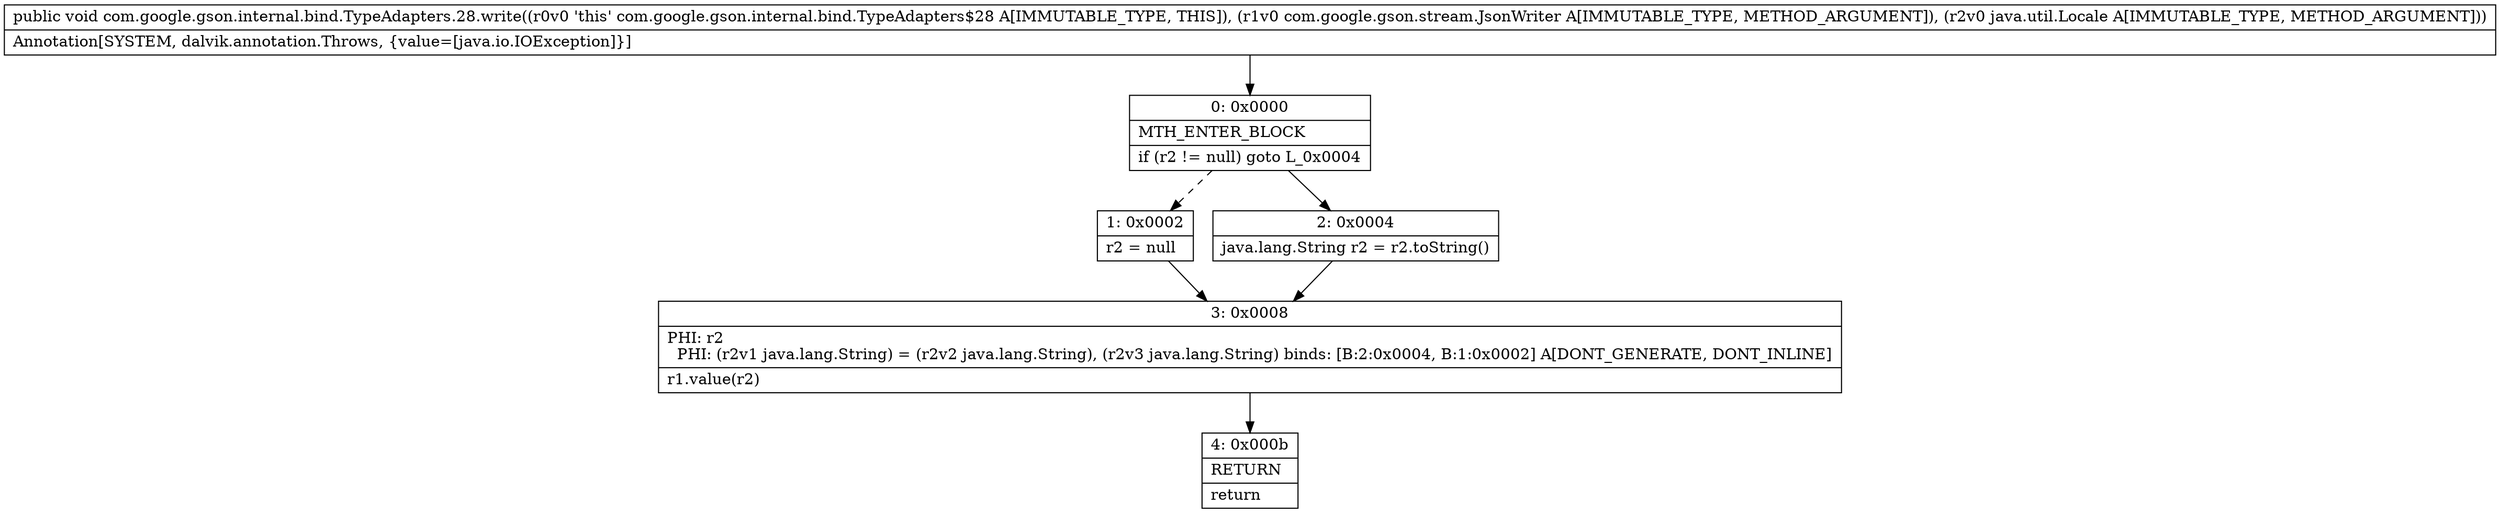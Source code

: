 digraph "CFG forcom.google.gson.internal.bind.TypeAdapters.28.write(Lcom\/google\/gson\/stream\/JsonWriter;Ljava\/util\/Locale;)V" {
Node_0 [shape=record,label="{0\:\ 0x0000|MTH_ENTER_BLOCK\l|if (r2 != null) goto L_0x0004\l}"];
Node_1 [shape=record,label="{1\:\ 0x0002|r2 = null\l}"];
Node_2 [shape=record,label="{2\:\ 0x0004|java.lang.String r2 = r2.toString()\l}"];
Node_3 [shape=record,label="{3\:\ 0x0008|PHI: r2 \l  PHI: (r2v1 java.lang.String) = (r2v2 java.lang.String), (r2v3 java.lang.String) binds: [B:2:0x0004, B:1:0x0002] A[DONT_GENERATE, DONT_INLINE]\l|r1.value(r2)\l}"];
Node_4 [shape=record,label="{4\:\ 0x000b|RETURN\l|return\l}"];
MethodNode[shape=record,label="{public void com.google.gson.internal.bind.TypeAdapters.28.write((r0v0 'this' com.google.gson.internal.bind.TypeAdapters$28 A[IMMUTABLE_TYPE, THIS]), (r1v0 com.google.gson.stream.JsonWriter A[IMMUTABLE_TYPE, METHOD_ARGUMENT]), (r2v0 java.util.Locale A[IMMUTABLE_TYPE, METHOD_ARGUMENT]))  | Annotation[SYSTEM, dalvik.annotation.Throws, \{value=[java.io.IOException]\}]\l}"];
MethodNode -> Node_0;
Node_0 -> Node_1[style=dashed];
Node_0 -> Node_2;
Node_1 -> Node_3;
Node_2 -> Node_3;
Node_3 -> Node_4;
}

